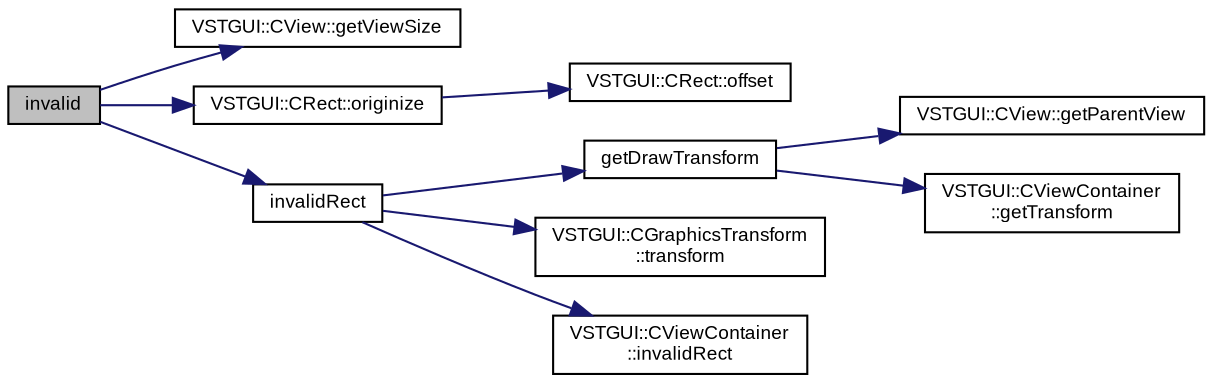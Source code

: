 digraph "invalid"
{
  bgcolor="transparent";
  edge [fontname="Arial",fontsize="9",labelfontname="Arial",labelfontsize="9"];
  node [fontname="Arial",fontsize="9",shape=record];
  rankdir="LR";
  Node1 [label="invalid",height=0.2,width=0.4,color="black", fillcolor="grey75", style="filled" fontcolor="black"];
  Node1 -> Node2 [color="midnightblue",fontsize="9",style="solid",fontname="Arial"];
  Node2 [label="VSTGUI::CView::getViewSize",height=0.2,width=0.4,color="black",URL="$class_v_s_t_g_u_i_1_1_c_view.html#a7b14fb07c53ccfa07dc91900f4fe01f1",tooltip="read only access to view size "];
  Node1 -> Node3 [color="midnightblue",fontsize="9",style="solid",fontname="Arial"];
  Node3 [label="VSTGUI::CRect::originize",height=0.2,width=0.4,color="black",URL="$struct_v_s_t_g_u_i_1_1_c_rect.html#abc39ea75c12e9e3d19ff0d5a99bcc432"];
  Node3 -> Node4 [color="midnightblue",fontsize="9",style="solid",fontname="Arial"];
  Node4 [label="VSTGUI::CRect::offset",height=0.2,width=0.4,color="black",URL="$struct_v_s_t_g_u_i_1_1_c_rect.html#a3b15bdeea464922589dfe91b21d991ce"];
  Node1 -> Node5 [color="midnightblue",fontsize="9",style="solid",fontname="Arial"];
  Node5 [label="invalidRect",height=0.2,width=0.4,color="black",URL="$class_v_s_t_g_u_i_1_1_c_layered_view_container.html#ad414ba3d5e64f9fdc11309e05266ffcf",tooltip="mark rect as invalid "];
  Node5 -> Node6 [color="midnightblue",fontsize="9",style="solid",fontname="Arial"];
  Node6 [label="getDrawTransform",height=0.2,width=0.4,color="black",URL="$class_v_s_t_g_u_i_1_1_c_layered_view_container.html#a852e37cb94f2ccd5a0bc8a8f6a9e2ee7"];
  Node6 -> Node7 [color="midnightblue",fontsize="9",style="solid",fontname="Arial"];
  Node7 [label="VSTGUI::CView::getParentView",height=0.2,width=0.4,color="black",URL="$class_v_s_t_g_u_i_1_1_c_view.html#ac45407fc7304ee33c5729fa04edaea76",tooltip="get parent view "];
  Node6 -> Node8 [color="midnightblue",fontsize="9",style="solid",fontname="Arial"];
  Node8 [label="VSTGUI::CViewContainer\l::getTransform",height=0.2,width=0.4,color="black",URL="$class_v_s_t_g_u_i_1_1_c_view_container.html#a3140336a555cd7aacaba2ee5ca08e28a"];
  Node5 -> Node9 [color="midnightblue",fontsize="9",style="solid",fontname="Arial"];
  Node9 [label="VSTGUI::CGraphicsTransform\l::transform",height=0.2,width=0.4,color="black",URL="$struct_v_s_t_g_u_i_1_1_c_graphics_transform.html#af5b80ac47e3d74fe4cf0ca4d75f2e6c3"];
  Node5 -> Node10 [color="midnightblue",fontsize="9",style="solid",fontname="Arial"];
  Node10 [label="VSTGUI::CViewContainer\l::invalidRect",height=0.2,width=0.4,color="black",URL="$class_v_s_t_g_u_i_1_1_c_view_container.html#a49ae35002b7c79cb61cb06ab7eb04a78",tooltip="mark rect as invalid "];
}
